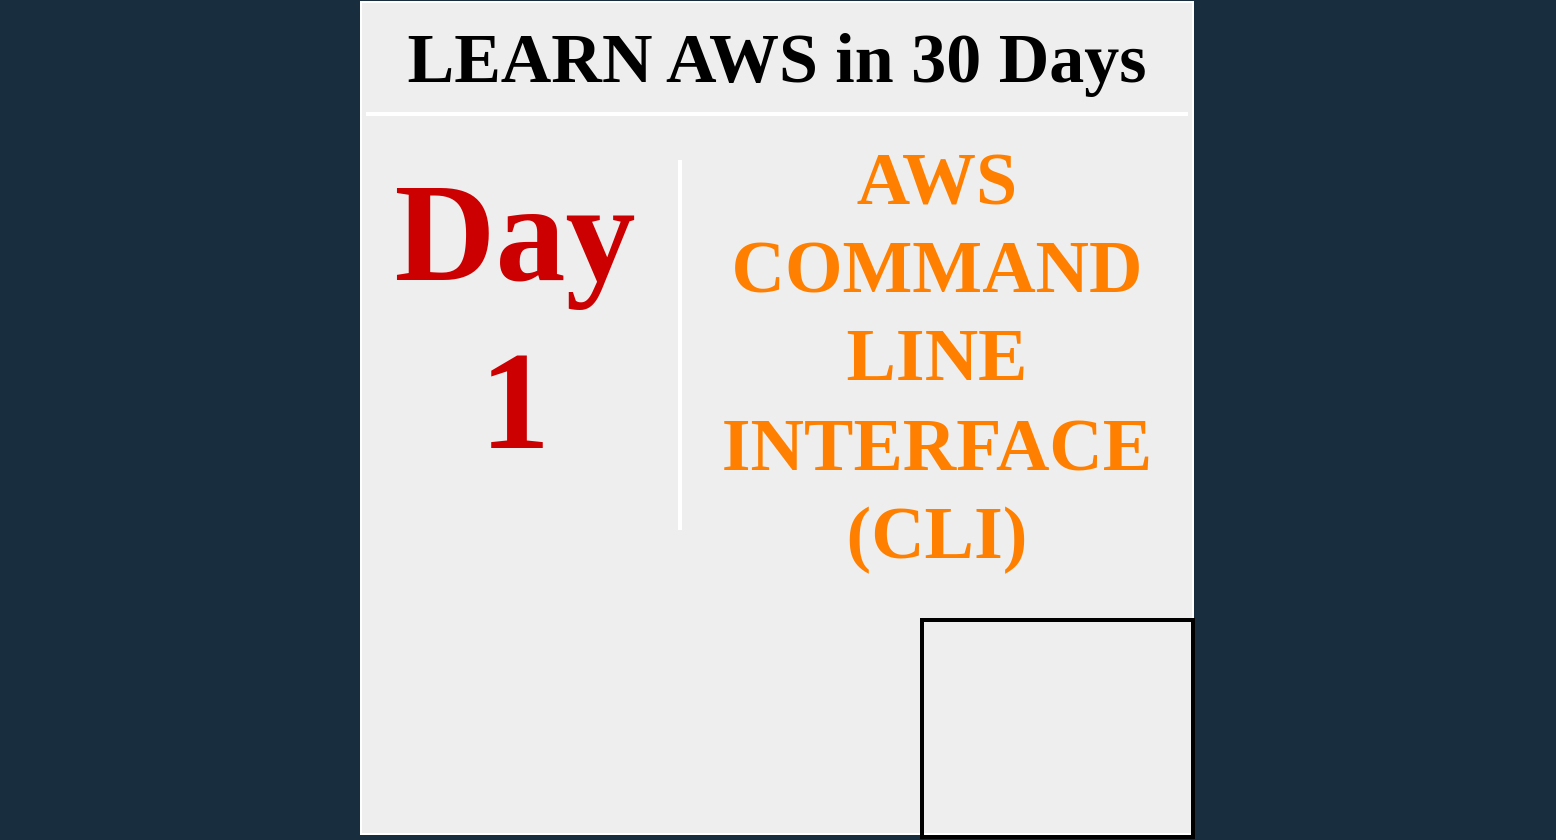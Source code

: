 <mxfile version="20.2.5" type="github">
  <diagram id="5Xs5X14m528J4uA-MT8c" name="Page-1">
    <mxGraphModel dx="2276" dy="803" grid="0" gridSize="10" guides="1" tooltips="1" connect="1" arrows="1" fold="1" page="1" pageScale="1" pageWidth="850" pageHeight="1100" background="#182E3E" math="0" shadow="0">
      <root>
        <mxCell id="0" />
        <mxCell id="1" parent="0" />
        <mxCell id="gWMVOmKcYHX_5A5s80Z7-1" value="" style="whiteSpace=wrap;html=1;aspect=fixed;labelBorderColor=#FFE6CC;labelBackgroundColor=#182E3E;fillColor=#EEEEEE;strokeColor=#FFFFFF;fontColor=#1A1A1A;" parent="1" vertex="1">
          <mxGeometry x="147.5" y="160" width="416" height="416" as="geometry" />
        </mxCell>
        <mxCell id="gWMVOmKcYHX_5A5s80Z7-2" value="&lt;font style=&quot;font-size: 35px;&quot;&gt;&lt;b&gt;&lt;font style=&quot;font-size: 35px;&quot; face=&quot;Tahoma&quot; color=&quot;#FF8000&quot;&gt;&lt;font style=&quot;font-size: 35px;&quot; color=&quot;#000000&quot;&gt;LEARN AWS in 30 Days&lt;/font&gt;&lt;br&gt;&lt;/font&gt;&lt;/b&gt;&lt;/font&gt;" style="text;html=1;strokeColor=none;fillColor=none;align=center;verticalAlign=middle;whiteSpace=wrap;rounded=0;strokeWidth=2;fontColor=#1A1A1A;" parent="1" vertex="1">
          <mxGeometry x="-33" y="164" width="777" height="47" as="geometry" />
        </mxCell>
        <mxCell id="gWMVOmKcYHX_5A5s80Z7-6" value="" style="shape=image;verticalLabelPosition=bottom;labelBackgroundColor=#182E3E;verticalAlign=top;aspect=fixed;imageAspect=0;image=https://encrypted-tbn0.gstatic.com/images?q=tbn:ANd9GcSzw4ZuSAQWMPYOq4TeXUH4ljtw02A8vv11iiKyPHzmR220vlQ9IP-DvWHACJVhhqzQBTg&amp;usqp=CAU;strokeWidth=2;labelBorderColor=default;whiteSpace=wrap;imageBorder=default;fillColor=#EEEEEE;strokeColor=#FFFFFF;fontColor=#1A1A1A;" parent="1" vertex="1">
          <mxGeometry x="428" y="469" width="135.5" height="108.53" as="geometry" />
        </mxCell>
        <mxCell id="gWMVOmKcYHX_5A5s80Z7-7" value="&lt;b&gt;&lt;font style=&quot;font-size: 70px;&quot; color=&quot;#CC0000&quot;&gt;Day 1&lt;/font&gt;&lt;/b&gt;" style="text;html=1;strokeColor=none;fillColor=none;align=center;verticalAlign=middle;whiteSpace=wrap;rounded=0;fontFamily=Tahoma;fontSize=36;fontColor=#1A1A1A;" parent="1" vertex="1">
          <mxGeometry x="144" y="302" width="161" height="30" as="geometry" />
        </mxCell>
        <mxCell id="gWMVOmKcYHX_5A5s80Z7-12" value="&lt;div style=&quot;font-size: 37px;&quot;&gt;&lt;font style=&quot;font-size: 37px;&quot;&gt;&lt;b&gt;&lt;font style=&quot;font-size: 37px;&quot; color=&quot;#FF8000&quot;&gt;AWS COMMAND LINE INTERFACE&lt;/font&gt;&lt;/b&gt;&lt;/font&gt;&lt;/div&gt;&lt;div style=&quot;font-size: 37px;&quot;&gt;&lt;font style=&quot;font-size: 37px;&quot; color=&quot;#FF8000&quot;&gt;&lt;b&gt;(CLI)&lt;/b&gt;&lt;br&gt;&lt;/font&gt;&lt;/div&gt;" style="text;html=1;strokeColor=none;fillColor=none;align=center;verticalAlign=middle;whiteSpace=wrap;rounded=0;labelBorderColor=none;fontFamily=Tahoma;fontSize=34;fontColor=#1A1A1A;strokeWidth=0;" parent="1" vertex="1">
          <mxGeometry x="290" y="239" width="291" height="195" as="geometry" />
        </mxCell>
        <mxCell id="gWMVOmKcYHX_5A5s80Z7-23" value="" style="line;strokeWidth=2;direction=south;html=1;labelBorderColor=none;fontFamily=Tahoma;fontSize=34;fontColor=#1A1A1A;labelBackgroundColor=#182E3E;fillColor=#EEEEEE;strokeColor=#FFFFFF;" parent="1" vertex="1">
          <mxGeometry x="302" y="239" width="10" height="185" as="geometry" />
        </mxCell>
        <mxCell id="gWMVOmKcYHX_5A5s80Z7-24" value="" style="line;strokeWidth=2;html=1;labelBorderColor=none;fontFamily=Tahoma;fontSize=38;fontColor=#1A1A1A;labelBackgroundColor=#182E3E;fillColor=#EEEEEE;strokeColor=#FFFFFF;" parent="1" vertex="1">
          <mxGeometry x="150" y="211" width="411" height="10" as="geometry" />
        </mxCell>
        <mxCell id="J5yeGhwsjVXd5XRw_X_S-1" value="" style="shape=image;verticalLabelPosition=bottom;labelBackgroundColor=#182E3E;verticalAlign=top;aspect=fixed;imageAspect=0;image=https://voicefoundry.com/wp-content/uploads/2018/09/feature-aws.jpg;fillColor=#EEEEEE;strokeColor=#FFFFFF;fontColor=#1A1A1A;" vertex="1" parent="1">
          <mxGeometry x="147.5" y="480.53" width="172.15" height="97" as="geometry" />
        </mxCell>
      </root>
    </mxGraphModel>
  </diagram>
</mxfile>
